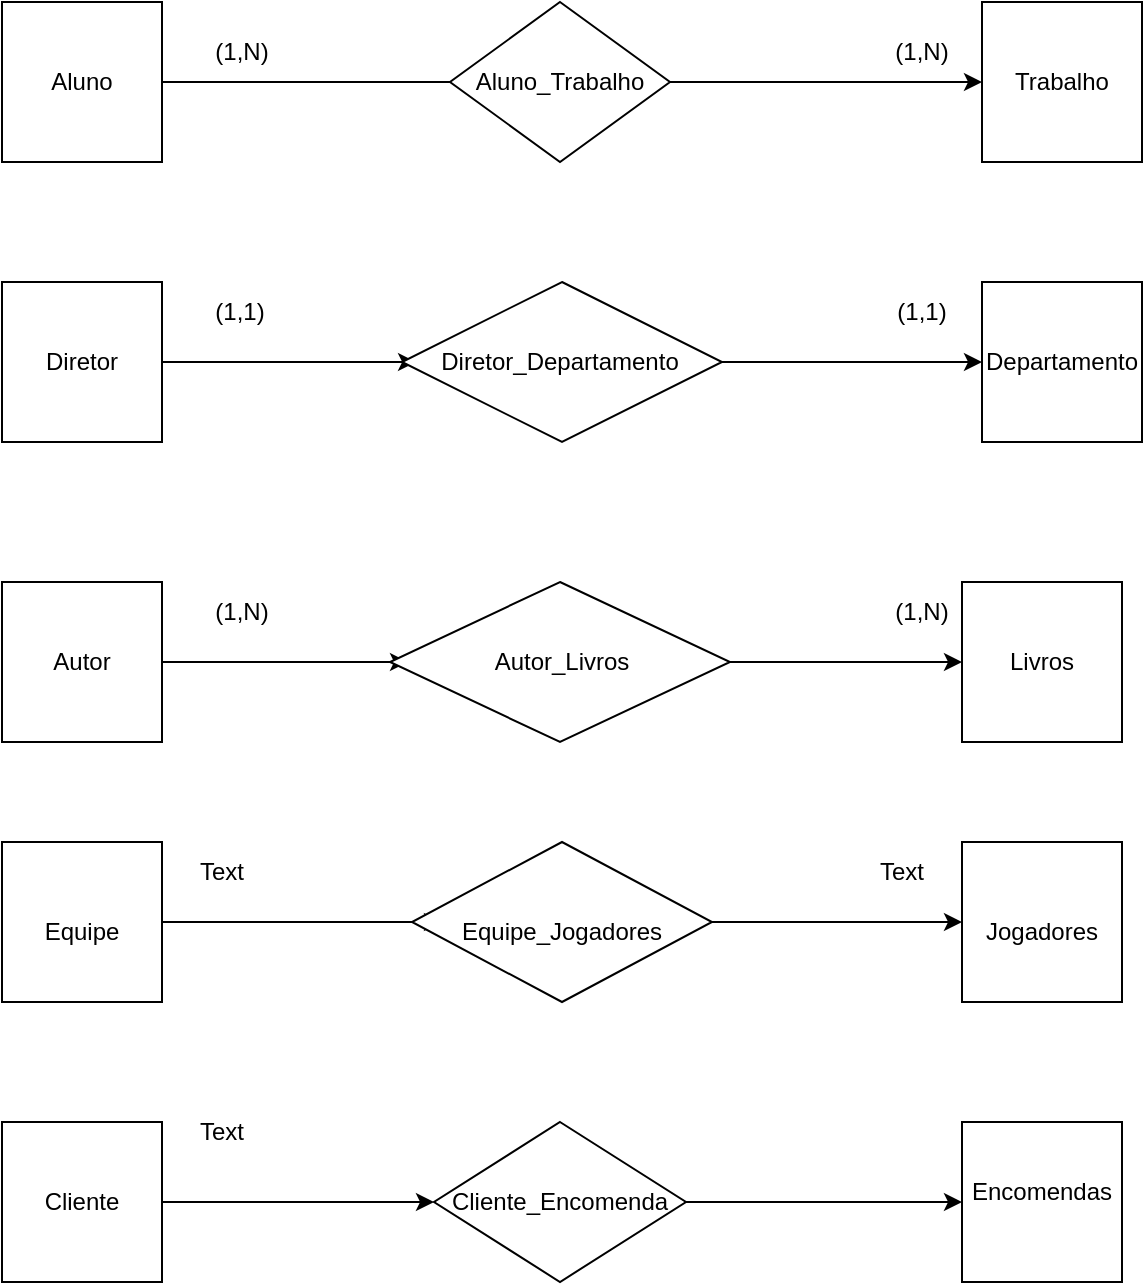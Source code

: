 <mxfile version="21.6.9" type="github">
  <diagram name="Página-1" id="MOPs5hklD3hS9nwp58-l">
    <mxGraphModel dx="1114" dy="610" grid="1" gridSize="10" guides="1" tooltips="1" connect="1" arrows="1" fold="1" page="1" pageScale="1" pageWidth="827" pageHeight="1169" math="0" shadow="0">
      <root>
        <mxCell id="0" />
        <mxCell id="1" parent="0" />
        <mxCell id="xXRMQNrWLwdI5nzP8Z8g-8" style="edgeStyle=orthogonalEdgeStyle;rounded=0;orthogonalLoop=1;jettySize=auto;html=1;exitX=1;exitY=0.5;exitDx=0;exitDy=0;" edge="1" parent="1" source="xXRMQNrWLwdI5nzP8Z8g-1" target="xXRMQNrWLwdI5nzP8Z8g-7">
          <mxGeometry relative="1" as="geometry" />
        </mxCell>
        <mxCell id="xXRMQNrWLwdI5nzP8Z8g-1" value="Aluno" style="whiteSpace=wrap;html=1;aspect=fixed;" vertex="1" parent="1">
          <mxGeometry x="80" y="140" width="80" height="80" as="geometry" />
        </mxCell>
        <mxCell id="xXRMQNrWLwdI5nzP8Z8g-2" value="Trabalho" style="whiteSpace=wrap;html=1;aspect=fixed;" vertex="1" parent="1">
          <mxGeometry x="570" y="140" width="80" height="80" as="geometry" />
        </mxCell>
        <mxCell id="xXRMQNrWLwdI5nzP8Z8g-9" style="edgeStyle=orthogonalEdgeStyle;rounded=0;orthogonalLoop=1;jettySize=auto;html=1;exitX=1;exitY=0.5;exitDx=0;exitDy=0;" edge="1" parent="1" source="xXRMQNrWLwdI5nzP8Z8g-4" target="xXRMQNrWLwdI5nzP8Z8g-2">
          <mxGeometry relative="1" as="geometry" />
        </mxCell>
        <mxCell id="xXRMQNrWLwdI5nzP8Z8g-4" value="" style="rhombus;whiteSpace=wrap;html=1;" vertex="1" parent="1">
          <mxGeometry x="304" y="140" width="110" height="80" as="geometry" />
        </mxCell>
        <mxCell id="xXRMQNrWLwdI5nzP8Z8g-7" value="Aluno_Trabalho" style="text;html=1;strokeColor=none;fillColor=none;align=center;verticalAlign=middle;whiteSpace=wrap;rounded=0;" vertex="1" parent="1">
          <mxGeometry x="329" y="165" width="60" height="30" as="geometry" />
        </mxCell>
        <mxCell id="xXRMQNrWLwdI5nzP8Z8g-12" value="(1,N)" style="text;html=1;strokeColor=none;fillColor=none;align=center;verticalAlign=middle;whiteSpace=wrap;rounded=0;" vertex="1" parent="1">
          <mxGeometry x="170" y="150" width="60" height="30" as="geometry" />
        </mxCell>
        <mxCell id="xXRMQNrWLwdI5nzP8Z8g-13" value="(1,N)" style="text;html=1;strokeColor=none;fillColor=none;align=center;verticalAlign=middle;whiteSpace=wrap;rounded=0;" vertex="1" parent="1">
          <mxGeometry x="510" y="150" width="60" height="30" as="geometry" />
        </mxCell>
        <mxCell id="xXRMQNrWLwdI5nzP8Z8g-25" style="edgeStyle=orthogonalEdgeStyle;rounded=0;orthogonalLoop=1;jettySize=auto;html=1;exitX=1;exitY=0.5;exitDx=0;exitDy=0;entryX=0.044;entryY=0.5;entryDx=0;entryDy=0;entryPerimeter=0;" edge="1" parent="1" source="xXRMQNrWLwdI5nzP8Z8g-14" target="xXRMQNrWLwdI5nzP8Z8g-16">
          <mxGeometry relative="1" as="geometry" />
        </mxCell>
        <mxCell id="xXRMQNrWLwdI5nzP8Z8g-14" value="" style="whiteSpace=wrap;html=1;aspect=fixed;" vertex="1" parent="1">
          <mxGeometry x="80" y="280" width="80" height="80" as="geometry" />
        </mxCell>
        <mxCell id="xXRMQNrWLwdI5nzP8Z8g-15" value="" style="whiteSpace=wrap;html=1;aspect=fixed;" vertex="1" parent="1">
          <mxGeometry x="570" y="280" width="80" height="80" as="geometry" />
        </mxCell>
        <mxCell id="xXRMQNrWLwdI5nzP8Z8g-27" style="edgeStyle=orthogonalEdgeStyle;rounded=0;orthogonalLoop=1;jettySize=auto;html=1;exitX=1;exitY=0.5;exitDx=0;exitDy=0;entryX=0;entryY=0.5;entryDx=0;entryDy=0;" edge="1" parent="1" source="xXRMQNrWLwdI5nzP8Z8g-16" target="xXRMQNrWLwdI5nzP8Z8g-15">
          <mxGeometry relative="1" as="geometry" />
        </mxCell>
        <mxCell id="xXRMQNrWLwdI5nzP8Z8g-16" value="" style="rhombus;whiteSpace=wrap;html=1;" vertex="1" parent="1">
          <mxGeometry x="280" y="280" width="160" height="80" as="geometry" />
        </mxCell>
        <mxCell id="xXRMQNrWLwdI5nzP8Z8g-17" value="Diretor" style="text;html=1;strokeColor=none;fillColor=none;align=center;verticalAlign=middle;whiteSpace=wrap;rounded=0;" vertex="1" parent="1">
          <mxGeometry x="90" y="305" width="60" height="30" as="geometry" />
        </mxCell>
        <mxCell id="xXRMQNrWLwdI5nzP8Z8g-18" value="Departamento" style="text;html=1;strokeColor=none;fillColor=none;align=center;verticalAlign=middle;whiteSpace=wrap;rounded=0;" vertex="1" parent="1">
          <mxGeometry x="580" y="305" width="60" height="30" as="geometry" />
        </mxCell>
        <mxCell id="xXRMQNrWLwdI5nzP8Z8g-19" value="Diretor_Departamento" style="text;html=1;strokeColor=none;fillColor=none;align=center;verticalAlign=middle;whiteSpace=wrap;rounded=0;" vertex="1" parent="1">
          <mxGeometry x="329" y="305" width="60" height="30" as="geometry" />
        </mxCell>
        <mxCell id="xXRMQNrWLwdI5nzP8Z8g-28" value="(1,1)" style="text;html=1;strokeColor=none;fillColor=none;align=center;verticalAlign=middle;whiteSpace=wrap;rounded=0;" vertex="1" parent="1">
          <mxGeometry x="169" y="280" width="60" height="30" as="geometry" />
        </mxCell>
        <mxCell id="xXRMQNrWLwdI5nzP8Z8g-30" value="(1,1)" style="text;html=1;strokeColor=none;fillColor=none;align=center;verticalAlign=middle;whiteSpace=wrap;rounded=0;" vertex="1" parent="1">
          <mxGeometry x="510" y="280" width="60" height="30" as="geometry" />
        </mxCell>
        <mxCell id="xXRMQNrWLwdI5nzP8Z8g-40" style="edgeStyle=orthogonalEdgeStyle;rounded=0;orthogonalLoop=1;jettySize=auto;html=1;exitX=1;exitY=0.5;exitDx=0;exitDy=0;entryX=0.053;entryY=0.5;entryDx=0;entryDy=0;entryPerimeter=0;" edge="1" parent="1" source="xXRMQNrWLwdI5nzP8Z8g-31" target="xXRMQNrWLwdI5nzP8Z8g-33">
          <mxGeometry relative="1" as="geometry" />
        </mxCell>
        <mxCell id="xXRMQNrWLwdI5nzP8Z8g-31" value="" style="whiteSpace=wrap;html=1;aspect=fixed;" vertex="1" parent="1">
          <mxGeometry x="80" y="430" width="80" height="80" as="geometry" />
        </mxCell>
        <mxCell id="xXRMQNrWLwdI5nzP8Z8g-32" value="" style="whiteSpace=wrap;html=1;aspect=fixed;" vertex="1" parent="1">
          <mxGeometry x="560" y="430" width="80" height="80" as="geometry" />
        </mxCell>
        <mxCell id="xXRMQNrWLwdI5nzP8Z8g-39" style="edgeStyle=orthogonalEdgeStyle;rounded=0;orthogonalLoop=1;jettySize=auto;html=1;exitX=1;exitY=0.5;exitDx=0;exitDy=0;entryX=0;entryY=0.5;entryDx=0;entryDy=0;" edge="1" parent="1" source="xXRMQNrWLwdI5nzP8Z8g-33" target="xXRMQNrWLwdI5nzP8Z8g-32">
          <mxGeometry relative="1" as="geometry" />
        </mxCell>
        <mxCell id="xXRMQNrWLwdI5nzP8Z8g-33" value="" style="rhombus;whiteSpace=wrap;html=1;" vertex="1" parent="1">
          <mxGeometry x="274" y="430" width="170" height="80" as="geometry" />
        </mxCell>
        <mxCell id="xXRMQNrWLwdI5nzP8Z8g-34" value="Autor" style="text;html=1;strokeColor=none;fillColor=none;align=center;verticalAlign=middle;whiteSpace=wrap;rounded=0;" vertex="1" parent="1">
          <mxGeometry x="90" y="455" width="60" height="30" as="geometry" />
        </mxCell>
        <mxCell id="xXRMQNrWLwdI5nzP8Z8g-35" value="Livros" style="text;html=1;strokeColor=none;fillColor=none;align=center;verticalAlign=middle;whiteSpace=wrap;rounded=0;" vertex="1" parent="1">
          <mxGeometry x="570" y="455" width="60" height="30" as="geometry" />
        </mxCell>
        <mxCell id="xXRMQNrWLwdI5nzP8Z8g-36" value="Autor_Livros" style="text;html=1;strokeColor=none;fillColor=none;align=center;verticalAlign=middle;whiteSpace=wrap;rounded=0;" vertex="1" parent="1">
          <mxGeometry x="330" y="455" width="60" height="30" as="geometry" />
        </mxCell>
        <mxCell id="xXRMQNrWLwdI5nzP8Z8g-41" value="(1,N)" style="text;html=1;strokeColor=none;fillColor=none;align=center;verticalAlign=middle;whiteSpace=wrap;rounded=0;" vertex="1" parent="1">
          <mxGeometry x="170" y="430" width="60" height="30" as="geometry" />
        </mxCell>
        <mxCell id="xXRMQNrWLwdI5nzP8Z8g-42" value="(1,N)" style="text;html=1;strokeColor=none;fillColor=none;align=center;verticalAlign=middle;whiteSpace=wrap;rounded=0;" vertex="1" parent="1">
          <mxGeometry x="510" y="430" width="60" height="30" as="geometry" />
        </mxCell>
        <mxCell id="xXRMQNrWLwdI5nzP8Z8g-49" style="edgeStyle=orthogonalEdgeStyle;rounded=0;orthogonalLoop=1;jettySize=auto;html=1;exitX=1;exitY=0.5;exitDx=0;exitDy=0;entryX=0.1;entryY=0.5;entryDx=0;entryDy=0;entryPerimeter=0;" edge="1" parent="1" source="xXRMQNrWLwdI5nzP8Z8g-43" target="xXRMQNrWLwdI5nzP8Z8g-45">
          <mxGeometry relative="1" as="geometry" />
        </mxCell>
        <mxCell id="xXRMQNrWLwdI5nzP8Z8g-43" value="" style="whiteSpace=wrap;html=1;aspect=fixed;" vertex="1" parent="1">
          <mxGeometry x="80" y="560" width="80" height="80" as="geometry" />
        </mxCell>
        <mxCell id="xXRMQNrWLwdI5nzP8Z8g-44" value="" style="whiteSpace=wrap;html=1;aspect=fixed;" vertex="1" parent="1">
          <mxGeometry x="560" y="560" width="80" height="80" as="geometry" />
        </mxCell>
        <mxCell id="xXRMQNrWLwdI5nzP8Z8g-50" style="edgeStyle=orthogonalEdgeStyle;rounded=0;orthogonalLoop=1;jettySize=auto;html=1;exitX=1;exitY=0.5;exitDx=0;exitDy=0;entryX=0;entryY=0.5;entryDx=0;entryDy=0;" edge="1" parent="1" source="xXRMQNrWLwdI5nzP8Z8g-45" target="xXRMQNrWLwdI5nzP8Z8g-44">
          <mxGeometry relative="1" as="geometry" />
        </mxCell>
        <mxCell id="xXRMQNrWLwdI5nzP8Z8g-45" value="" style="rhombus;whiteSpace=wrap;html=1;" vertex="1" parent="1">
          <mxGeometry x="285" y="560" width="150" height="80" as="geometry" />
        </mxCell>
        <mxCell id="xXRMQNrWLwdI5nzP8Z8g-46" value="Equipe" style="text;html=1;strokeColor=none;fillColor=none;align=center;verticalAlign=middle;whiteSpace=wrap;rounded=0;" vertex="1" parent="1">
          <mxGeometry x="90" y="590" width="60" height="30" as="geometry" />
        </mxCell>
        <mxCell id="xXRMQNrWLwdI5nzP8Z8g-47" value="Jogadores" style="text;html=1;strokeColor=none;fillColor=none;align=center;verticalAlign=middle;whiteSpace=wrap;rounded=0;" vertex="1" parent="1">
          <mxGeometry x="570" y="590" width="60" height="30" as="geometry" />
        </mxCell>
        <mxCell id="xXRMQNrWLwdI5nzP8Z8g-48" value="Equipe_Jogadores" style="text;html=1;strokeColor=none;fillColor=none;align=center;verticalAlign=middle;whiteSpace=wrap;rounded=0;" vertex="1" parent="1">
          <mxGeometry x="330" y="590" width="60" height="30" as="geometry" />
        </mxCell>
        <mxCell id="xXRMQNrWLwdI5nzP8Z8g-64" style="edgeStyle=orthogonalEdgeStyle;rounded=0;orthogonalLoop=1;jettySize=auto;html=1;exitX=1;exitY=0.5;exitDx=0;exitDy=0;entryX=0;entryY=0.5;entryDx=0;entryDy=0;" edge="1" parent="1" source="xXRMQNrWLwdI5nzP8Z8g-51" target="xXRMQNrWLwdI5nzP8Z8g-53">
          <mxGeometry relative="1" as="geometry" />
        </mxCell>
        <mxCell id="xXRMQNrWLwdI5nzP8Z8g-51" value="" style="whiteSpace=wrap;html=1;aspect=fixed;" vertex="1" parent="1">
          <mxGeometry x="80" y="700" width="80" height="80" as="geometry" />
        </mxCell>
        <mxCell id="xXRMQNrWLwdI5nzP8Z8g-52" value="" style="whiteSpace=wrap;html=1;aspect=fixed;" vertex="1" parent="1">
          <mxGeometry x="560" y="700" width="80" height="80" as="geometry" />
        </mxCell>
        <mxCell id="xXRMQNrWLwdI5nzP8Z8g-65" style="edgeStyle=orthogonalEdgeStyle;rounded=0;orthogonalLoop=1;jettySize=auto;html=1;exitX=1;exitY=0.5;exitDx=0;exitDy=0;entryX=0;entryY=0.5;entryDx=0;entryDy=0;" edge="1" parent="1" source="xXRMQNrWLwdI5nzP8Z8g-53" target="xXRMQNrWLwdI5nzP8Z8g-52">
          <mxGeometry relative="1" as="geometry" />
        </mxCell>
        <mxCell id="xXRMQNrWLwdI5nzP8Z8g-53" value="" style="rhombus;whiteSpace=wrap;html=1;" vertex="1" parent="1">
          <mxGeometry x="296" y="700" width="126" height="80" as="geometry" />
        </mxCell>
        <mxCell id="xXRMQNrWLwdI5nzP8Z8g-54" value="Cliente" style="text;html=1;strokeColor=none;fillColor=none;align=center;verticalAlign=middle;whiteSpace=wrap;rounded=0;" vertex="1" parent="1">
          <mxGeometry x="90" y="725" width="60" height="30" as="geometry" />
        </mxCell>
        <mxCell id="xXRMQNrWLwdI5nzP8Z8g-55" value="Text" style="text;html=1;strokeColor=none;fillColor=none;align=center;verticalAlign=middle;whiteSpace=wrap;rounded=0;" vertex="1" parent="1">
          <mxGeometry x="500" y="560" width="60" height="30" as="geometry" />
        </mxCell>
        <mxCell id="xXRMQNrWLwdI5nzP8Z8g-56" value="Encomendas" style="text;html=1;strokeColor=none;fillColor=none;align=center;verticalAlign=middle;whiteSpace=wrap;rounded=0;" vertex="1" parent="1">
          <mxGeometry x="570" y="720" width="60" height="30" as="geometry" />
        </mxCell>
        <mxCell id="xXRMQNrWLwdI5nzP8Z8g-57" value="Cliente_Encomenda" style="text;html=1;strokeColor=none;fillColor=none;align=center;verticalAlign=middle;whiteSpace=wrap;rounded=0;" vertex="1" parent="1">
          <mxGeometry x="329" y="725" width="60" height="30" as="geometry" />
        </mxCell>
        <mxCell id="xXRMQNrWLwdI5nzP8Z8g-58" value="Text" style="text;html=1;strokeColor=none;fillColor=none;align=center;verticalAlign=middle;whiteSpace=wrap;rounded=0;" vertex="1" parent="1">
          <mxGeometry x="160" y="560" width="60" height="30" as="geometry" />
        </mxCell>
        <mxCell id="xXRMQNrWLwdI5nzP8Z8g-59" value="Text" style="text;html=1;strokeColor=none;fillColor=none;align=center;verticalAlign=middle;whiteSpace=wrap;rounded=0;" vertex="1" parent="1">
          <mxGeometry x="160" y="690" width="60" height="30" as="geometry" />
        </mxCell>
      </root>
    </mxGraphModel>
  </diagram>
</mxfile>
